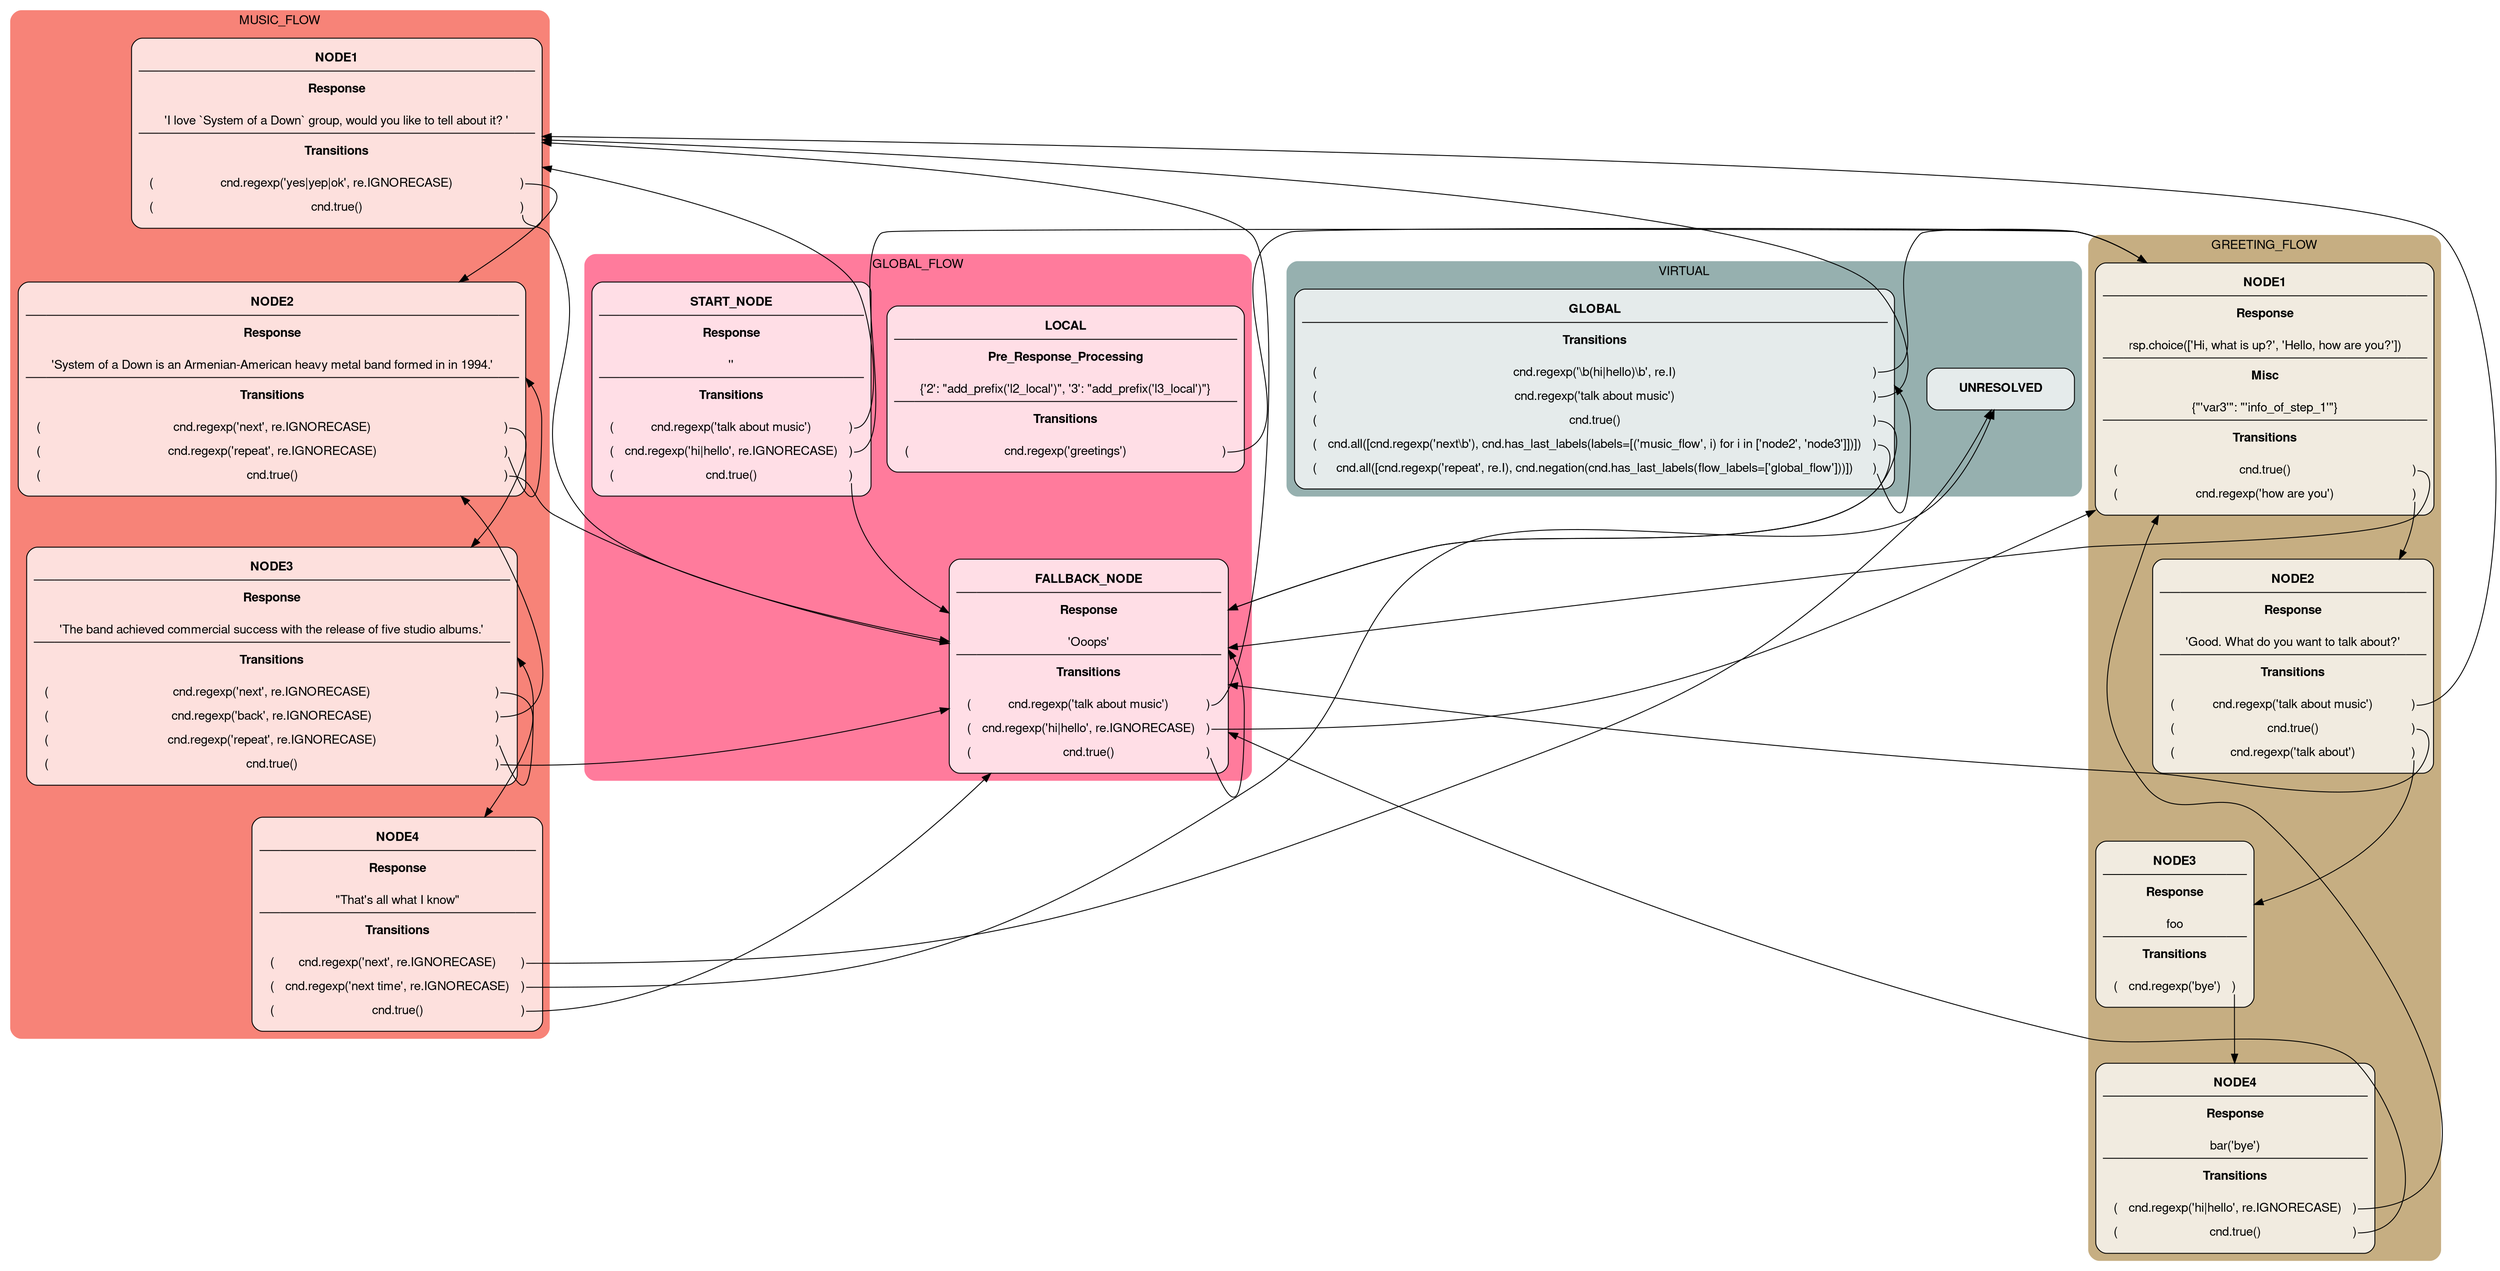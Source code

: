 digraph {
	graph [compound=true,
		fontname="Helvetica,Arial,sans-serif",
		overlap=ipsep,
		splines=spline
	];
	node [fillcolor="#ffffffbf",
		fontname="Helvetica,Arial,sans-serif",
		shape=box,
		style="rounded, filled"
	];
	subgraph cluster_virtual {
		graph [color="#96b0af",
			label=VIRTUAL,
			style="rounded, filled"
		];
		"('NODE', 'virtual', 'GLOBAL')"		 [label=<<table border="0" cellborder="0" cellspacing="12" cellpadding="0"><tr><td> <br align="left" /></td><td><b>GLOBAL</b></td><td> <br align="right" /></td></tr><hr/><tr><td><br align="left" /> <br align="left" /></td><td><b>Transitions</b></td><td> <br align="right" /></td></tr><tr><td>(<br align="left" /></td><td>cnd.regexp('\\b(hi|hello)\\b', re.I)</td><td port="('greeting_flow', 'node1', 1.1)">)<br align="right" /></td></tr><tr><td>(<br align="left" /></td><td>cnd.regexp('talk about music')</td><td port="('music_flow', 'node1', 1.1)">)<br align="right" /></td></tr><tr><td>(<br align="left" /></td><td>cnd.true()</td><td port="to_fallback">)<br align="right" /></td></tr><tr><td>(<br align="left" /></td><td>cnd.all([cnd.regexp('next\\b'), cnd.has_last_labels(labels=[('music_flow', i) for i in ['node2', 'node3']])])</td><td port="forward">)<br align="right" /></td></tr><tr><td>(<br align="left" /></td><td>cnd.all([cnd.regexp('repeat', re.I), cnd.negation(cnd.has_last_labels(flow_labels=['global_flow']))])</td><td port="repeat">)<br align="right" /></td></tr></table>>];
		"('NODE', 'virtual', 'UNRESOLVED')"		 [label=<<table border="0" cellborder="0" cellspacing="12" cellpadding="0"><tr><td> <br align="left" /></td><td><b>UNRESOLVED</b></td><td> <br align="right" /></td></tr></table>>];
	}
	subgraph "cluster_'greeting_flow'" {
		graph [color="#c6ae82",
			label=GREETING_FLOW,
			style="rounded, filled"
		];
		"('NODE', \"'greeting_flow'\", \"'node1'\")"		 [label=<<table border="0" cellborder="0" cellspacing="12" cellpadding="0"><tr><td> <br align="left" /></td><td><b>NODE1</b></td><td> <br align="right" /></td></tr><hr/><tr><td><br align="left" /> <br align="left" /></td><td><b>Response</b></td><td> <br align="right" /></td></tr><tr><td> <br align="left" /></td><td>rsp.choice(['Hi, what is up?', 'Hello, how are you?'])</td><td> <br align="right" /></td></tr><hr/><tr><td><br align="left" /> <br align="left" /></td><td><b>Misc</b></td><td> <br align="right" /></td></tr><tr><td> <br align="left" /></td><td>{"'var3'": "'info_of_step_1'"}</td><td> <br align="right" /></td></tr><hr/><tr><td><br align="left" /> <br align="left" /></td><td><b>Transitions</b></td><td> <br align="right" /></td></tr><tr><td>(<br align="left" /></td><td>cnd.true()</td><td port="('global_flow', 'fallback_node', 0.1)">)<br align="right" /></td></tr><tr><td>(<br align="left" /></td><td>cnd.regexp('how are you')</td><td port="'node2'">)<br align="right" /></td></tr></table>>];
		"('NODE', \"'greeting_flow'\", \"'node2'\")"		 [label=<<table border="0" cellborder="0" cellspacing="12" cellpadding="0"><tr><td> <br align="left" /></td><td><b>NODE2</b></td><td> <br align="right" /></td></tr><hr/><tr><td><br align="left" /> <br align="left" /></td><td><b>Response</b></td><td> <br align="right" /></td></tr><tr><td> <br align="left" /></td><td>'Good. What do you want to talk about?'</td><td> <br align="right" /></td></tr><hr/><tr><td><br align="left" /> <br align="left" /></td><td><b>Transitions</b></td><td> <br align="right" /></td></tr><tr><td>(<br align="left" /></td><td>cnd.regexp('talk about music')</td><td port="('music_flow', 'node1')">)<br align="right" /></td></tr><tr><td>(<br align="left" /></td><td>cnd.true()</td><td port="to_fallback">)<br align="right" /></td></tr><tr><td>(<br align="left" /></td><td>cnd.regexp('talk about')</td><td port="forward">)<br align="right" /></td></tr></table>>];
		"('NODE', \"'greeting_flow'\", \"'node3'\")"		 [label=<<table border="0" cellborder="0" cellspacing="12" cellpadding="0"><tr><td> <br align="left" /></td><td><b>NODE3</b></td><td> <br align="right" /></td></tr><hr/><tr><td><br align="left" /> <br align="left" /></td><td><b>Response</b></td><td> <br align="right" /></td></tr><tr><td> <br align="left" /></td><td>foo</td><td> <br align="right" /></td></tr><hr/><tr><td><br align="left" /> <br align="left" /></td><td><b>Transitions</b></td><td> <br align="right" /></td></tr><tr><td>(<br align="left" /></td><td>cnd.regexp('bye')</td><td port="forward">)<br align="right" /></td></tr></table>>];
		"('NODE', \"'greeting_flow'\", \"'node4'\")"		 [label=<<table border="0" cellborder="0" cellspacing="12" cellpadding="0"><tr><td> <br align="left" /></td><td><b>NODE4</b></td><td> <br align="right" /></td></tr><hr/><tr><td><br align="left" /> <br align="left" /></td><td><b>Response</b></td><td> <br align="right" /></td></tr><tr><td> <br align="left" /></td><td>bar('bye')</td><td> <br align="right" /></td></tr><hr/><tr><td><br align="left" /> <br align="left" /></td><td><b>Transitions</b></td><td> <br align="right" /></td></tr><tr><td>(<br align="left" /></td><td>cnd.regexp('hi|hello', re.IGNORECASE)</td><td port="'node1'">)<br align="right" /></td></tr><tr><td>(<br align="left" /></td><td>cnd.true()</td><td port="to_fallback">)<br align="right" /></td></tr></table>>];
	}
	subgraph "cluster_'music_flow'" {
		graph [color="#f78378",
			label=MUSIC_FLOW,
			style="rounded, filled"
		];
		"('NODE', \"'music_flow'\", \"'node1'\")"		 [label=<<table border="0" cellborder="0" cellspacing="12" cellpadding="0"><tr><td> <br align="left" /></td><td><b>NODE1</b></td><td> <br align="right" /></td></tr><hr/><tr><td><br align="left" /> <br align="left" /></td><td><b>Response</b></td><td> <br align="right" /></td></tr><tr><td> <br align="left" /></td><td>'I love `System of a Down` group, would you like to tell about it? '</td><td> <br align="right" /></td></tr><hr/><tr><td><br align="left" /> <br align="left" /></td><td><b>Transitions</b></td><td> <br align="right" /></td></tr><tr><td>(<br align="left" /></td><td>cnd.regexp('yes|yep|ok', re.IGNORECASE)</td><td port="forward">)<br align="right" /></td></tr><tr><td>(<br align="left" /></td><td>cnd.true()</td><td port="to_fallback">)<br align="right" /></td></tr></table>>];
		"('NODE', \"'music_flow'\", \"'node2'\")"		 [label=<<table border="0" cellborder="0" cellspacing="12" cellpadding="0"><tr><td> <br align="left" /></td><td><b>NODE2</b></td><td> <br align="right" /></td></tr><hr/><tr><td><br align="left" /> <br align="left" /></td><td><b>Response</b></td><td> <br align="right" /></td></tr><tr><td> <br align="left" /></td><td>'System of a Down is an Armenian-American heavy metal band formed in in 1994.'</td><td> <br align="right" /></td></tr><hr/><tr><td><br align="left" /> <br align="left" /></td><td><b>Transitions</b></td><td> <br align="right" /></td></tr><tr><td>(<br align="left" /></td><td>cnd.regexp('next', re.IGNORECASE)</td><td port="forward">)<br align="right" /></td></tr><tr><td>(<br align="left" /></td><td>cnd.regexp('repeat', re.IGNORECASE)</td><td port="repeat">)<br align="right" /></td></tr><tr><td>(<br align="left" /></td><td>cnd.true()</td><td port="to_fallback">)<br align="right" /></td></tr></table>>];
		"('NODE', \"'music_flow'\", \"'node3'\")"		 [label=<<table border="0" cellborder="0" cellspacing="12" cellpadding="0"><tr><td> <br align="left" /></td><td><b>NODE3</b></td><td> <br align="right" /></td></tr><hr/><tr><td><br align="left" /> <br align="left" /></td><td><b>Response</b></td><td> <br align="right" /></td></tr><tr><td> <br align="left" /></td><td>'The band achieved commercial success with the release of five studio albums.'</td><td> <br align="right" /></td></tr><hr/><tr><td><br align="left" /> <br align="left" /></td><td><b>Transitions</b></td><td> <br align="right" /></td></tr><tr><td>(<br align="left" /></td><td>cnd.regexp('next', re.IGNORECASE)</td><td port="forward">)<br align="right" /></td></tr><tr><td>(<br align="left" /></td><td>cnd.regexp('back', re.IGNORECASE)</td><td port="backward">)<br align="right" /></td></tr><tr><td>(<br align="left" /></td><td>cnd.regexp('repeat', re.IGNORECASE)</td><td port="repeat">)<br align="right" /></td></tr><tr><td>(<br align="left" /></td><td>cnd.true()</td><td port="to_fallback">)<br align="right" /></td></tr></table>>];
		"('NODE', \"'music_flow'\", \"'node4'\")"		 [label=<<table border="0" cellborder="0" cellspacing="12" cellpadding="0"><tr><td> <br align="left" /></td><td><b>NODE4</b></td><td> <br align="right" /></td></tr><hr/><tr><td><br align="left" /> <br align="left" /></td><td><b>Response</b></td><td> <br align="right" /></td></tr><tr><td> <br align="left" /></td><td>"That's all what I know"</td><td> <br align="right" /></td></tr><hr/><tr><td><br align="left" /> <br align="left" /></td><td><b>Transitions</b></td><td> <br align="right" /></td></tr><tr><td>(<br align="left" /></td><td>cnd.regexp('next', re.IGNORECASE)</td><td port="transitions.greeting_flow_n2_transition">)<br align="right" /></td></tr><tr><td>(<br align="left" /></td><td>cnd.regexp('next time', re.IGNORECASE)</td><td port="transitions.high_priority_node_transition('greeting_flow', 'node4')">)<br align="right" /></td></tr><tr><td>(<br align="left" /></td><td>cnd.true()</td><td port="to_fallback">)<br align="right" /></td></tr></table>>];
	}
	subgraph "cluster_'global_flow'" {
		graph [color="#ff7b9c",
			label=GLOBAL_FLOW,
			style="rounded, filled"
		];
		"('NODE', \"'global_flow'\", \"'fallback_node'\")"		 [label=<<table border="0" cellborder="0" cellspacing="12" cellpadding="0"><tr><td> <br align="left" /></td><td><b>FALLBACK_NODE</b></td><td> <br align="right" /></td></tr><hr/><tr><td><br align="left" /> <br align="left" /></td><td><b>Response</b></td><td> <br align="right" /></td></tr><tr><td> <br align="left" /></td><td>'Ooops'</td><td> <br align="right" /></td></tr><hr/><tr><td><br align="left" /> <br align="left" /></td><td><b>Transitions</b></td><td> <br align="right" /></td></tr><tr><td>(<br align="left" /></td><td>cnd.regexp('talk about music')</td><td port="('music_flow', 'node1')">)<br align="right" /></td></tr><tr><td>(<br align="left" /></td><td>cnd.regexp('hi|hello', re.IGNORECASE)</td><td port="('greeting_flow', 'node1')">)<br align="right" /></td></tr><tr><td>(<br align="left" /></td><td>cnd.true()</td><td port="repeat">)<br align="right" /></td></tr></table>>];
		"('LOCAL_NODE', \"'global_flow'\", 'LOCAL')"		 [label=<<table border="0" cellborder="0" cellspacing="12" cellpadding="0"><tr><td> <br align="left" /></td><td><b>LOCAL</b></td><td> <br align="right" /></td></tr><hr/><tr><td><br align="left" /> <br align="left" /></td><td><b>Pre_Response_Processing</b></td><td> <br align="right" /></td></tr><tr><td> <br align="left" /></td><td>{'2': "add_prefix('l2_local')", '3': "add_prefix('l3_local')"}</td><td> <br align="right" /></td></tr><hr/><tr><td><br align="left" /> <br align="left" /></td><td><b>Transitions</b></td><td> <br align="right" /></td></tr><tr><td>(<br align="left" /></td><td>cnd.regexp('greetings')</td><td port="('greeting_flow', 'node1')">)<br align="right" /></td></tr></table>>];
		"('NODE', \"'global_flow'\", \"'start_node'\")"		 [label=<<table border="0" cellborder="0" cellspacing="12" cellpadding="0"><tr><td> <br align="left" /></td><td><b>START_NODE</b></td><td> <br align="right" /></td></tr><hr/><tr><td><br align="left" /> <br align="left" /></td><td><b>Response</b></td><td> <br align="right" /></td></tr><tr><td> <br align="left" /></td><td>''</td><td> <br align="right" /></td></tr><hr/><tr><td><br align="left" /> <br align="left" /></td><td><b>Transitions</b></td><td> <br align="right" /></td></tr><tr><td>(<br align="left" /></td><td>cnd.regexp('talk about music')</td><td port="('music_flow', 'node1')">)<br align="right" /></td></tr><tr><td>(<br align="left" /></td><td>cnd.regexp('hi|hello', re.IGNORECASE)</td><td port="('greeting_flow', 'node1')">)<br align="right" /></td></tr><tr><td>(<br align="left" /></td><td>cnd.true()</td><td port="'fallback_node'">)<br align="right" /></td></tr></table>>];
	}
	"('NODE', 'virtual', 'GLOBAL')":repeat -> "('NODE', 'virtual', 'GLOBAL')";
	"('NODE', 'virtual', 'GLOBAL')":"('greeting_flow', 'node1', 1.1)" -> "('NODE', \"'greeting_flow'\", \"'node1'\")";
	"('NODE', 'virtual', 'GLOBAL')":"('music_flow', 'node1', 1.1)" -> "('NODE', \"'music_flow'\", \"'node1'\")";
	"('NODE', 'virtual', 'GLOBAL')":to_fallback -> "('NODE', \"'global_flow'\", \"'fallback_node'\")";
	"('NODE', 'virtual', 'GLOBAL')":forward -> "('NODE', \"'global_flow'\", \"'fallback_node'\")";
	"('NODE', \"'greeting_flow'\", \"'node1'\")":"('global_flow', 'fallback_node', 0.1)" -> "('NODE', \"'global_flow'\", \"'fallback_node'\")";
	"('NODE', \"'greeting_flow'\", \"'node1'\")":"'node2'" -> "('NODE', \"'greeting_flow'\", \"'node2'\")";
	"('NODE', \"'music_flow'\", \"'node1'\")":to_fallback -> "('NODE', \"'global_flow'\", \"'fallback_node'\")";
	"('NODE', \"'music_flow'\", \"'node1'\")":forward -> "('NODE', \"'music_flow'\", \"'node2'\")";
	"('NODE', \"'global_flow'\", \"'fallback_node'\")":"('greeting_flow', 'node1')" -> "('NODE', \"'greeting_flow'\", \"'node1'\")";
	"('NODE', \"'global_flow'\", \"'fallback_node'\")":"('music_flow', 'node1')" -> "('NODE', \"'music_flow'\", \"'node1'\")";
	"('NODE', \"'global_flow'\", \"'fallback_node'\")":repeat -> "('NODE', \"'global_flow'\", \"'fallback_node'\")";
	"('NODE', \"'greeting_flow'\", \"'node2'\")":"('music_flow', 'node1')" -> "('NODE', \"'music_flow'\", \"'node1'\")";
	"('NODE', \"'greeting_flow'\", \"'node2'\")":to_fallback -> "('NODE', \"'global_flow'\", \"'fallback_node'\")";
	"('NODE', \"'greeting_flow'\", \"'node2'\")":forward -> "('NODE', \"'greeting_flow'\", \"'node3'\")"	 [minlen=1];
	"('NODE', \"'music_flow'\", \"'node2'\")":to_fallback -> "('NODE', \"'global_flow'\", \"'fallback_node'\")";
	"('NODE', \"'music_flow'\", \"'node2'\")":repeat -> "('NODE', \"'music_flow'\", \"'node2'\")";
	"('NODE', \"'music_flow'\", \"'node2'\")":forward -> "('NODE', \"'music_flow'\", \"'node3'\")";
	"('LOCAL_NODE', \"'global_flow'\", 'LOCAL')":"('greeting_flow', 'node1')" -> "('NODE', \"'greeting_flow'\", \"'node1'\")"	 [minlen=1];
	"('NODE', \"'global_flow'\", \"'start_node'\")":"('greeting_flow', 'node1')" -> "('NODE', \"'greeting_flow'\", \"'node1'\")";
	"('NODE', \"'global_flow'\", \"'start_node'\")":"('music_flow', 'node1')" -> "('NODE', \"'music_flow'\", \"'node1'\")";
	"('NODE', \"'global_flow'\", \"'start_node'\")":"'fallback_node'" -> "('NODE', \"'global_flow'\", \"'fallback_node'\")";
	"('NODE', \"'greeting_flow'\", \"'node3'\")":forward -> "('NODE', \"'greeting_flow'\", \"'node4'\")";
	"('NODE', \"'greeting_flow'\", \"'node4'\")":"'node1'" -> "('NODE', \"'greeting_flow'\", \"'node1'\")";
	"('NODE', \"'greeting_flow'\", \"'node4'\")":to_fallback -> "('NODE', \"'global_flow'\", \"'fallback_node'\")";
	"('NODE', \"'music_flow'\", \"'node3'\")":to_fallback -> "('NODE', \"'global_flow'\", \"'fallback_node'\")";
	"('NODE', \"'music_flow'\", \"'node3'\")":backward -> "('NODE', \"'music_flow'\", \"'node2'\")";
	"('NODE', \"'music_flow'\", \"'node3'\")":repeat -> "('NODE', \"'music_flow'\", \"'node3'\")";
	"('NODE', \"'music_flow'\", \"'node3'\")":forward -> "('NODE', \"'music_flow'\", \"'node4'\")";
	"('NODE', \"'music_flow'\", \"'node4'\")":to_fallback -> "('NODE', \"'global_flow'\", \"'fallback_node'\")";
	"('NODE', \"'music_flow'\", \"'node4'\")":"transitions.greeting_flow_n2_transition" -> "('NODE', 'virtual', 'UNRESOLVED')";
	"('NODE', \"'music_flow'\", \"'node4'\")":"transitions.high_priority_node_transition('greeting_flow', 'node4')" -> "('NODE', 'virtual', 'UNRESOLVED')";
}
